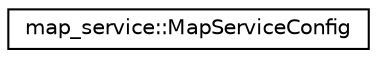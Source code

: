 digraph "Graphical Class Hierarchy"
{
 // LATEX_PDF_SIZE
  edge [fontname="Helvetica",fontsize="10",labelfontname="Helvetica",labelfontsize="10"];
  node [fontname="Helvetica",fontsize="10",shape=record];
  rankdir="LR";
  Node0 [label="map_service::MapServiceConfig",height=0.2,width=0.4,color="black", fillcolor="white", style="filled",URL="$structmap__service_1_1MapServiceConfig.html",tooltip="Configuration structure for the MapService class."];
}
